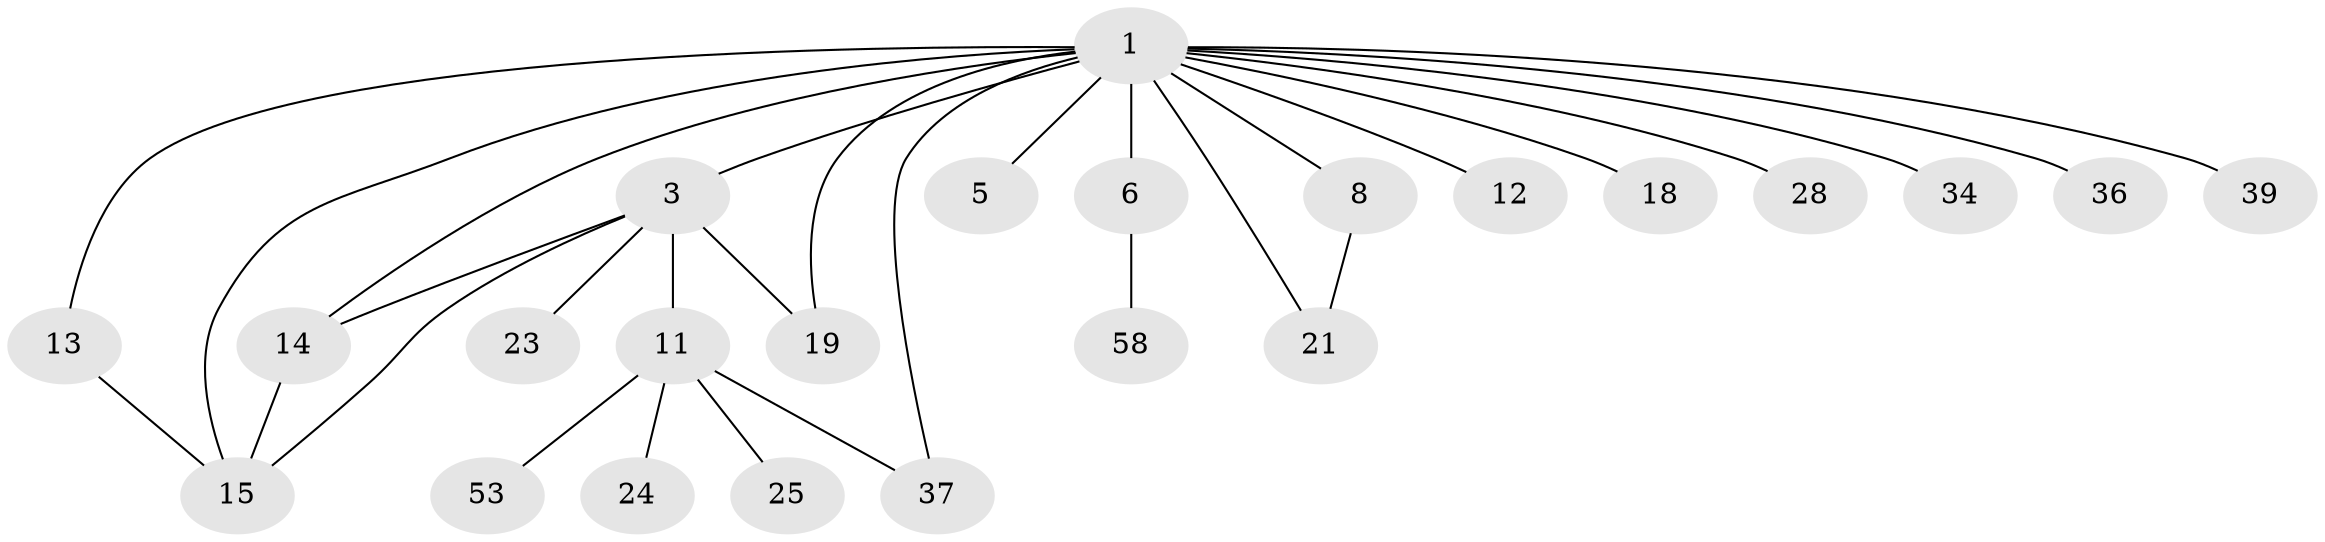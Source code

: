 // original degree distribution, {9: 0.012658227848101266, 18: 0.012658227848101266, 15: 0.012658227848101266, 20: 0.012658227848101266, 1: 0.4936708860759494, 2: 0.22784810126582278, 3: 0.1518987341772152, 4: 0.0379746835443038, 5: 0.0379746835443038}
// Generated by graph-tools (version 1.1) at 2025/18/03/04/25 18:18:27]
// undirected, 23 vertices, 29 edges
graph export_dot {
graph [start="1"]
  node [color=gray90,style=filled];
  1 [super="+4+9+2+57+7"];
  3 [super="+22+38+44+77+55"];
  5;
  6;
  8 [super="+17"];
  11;
  12 [super="+65"];
  13;
  14 [super="+40"];
  15 [super="+52"];
  18 [super="+78"];
  19 [super="+51"];
  21;
  23 [super="+73+32"];
  24;
  25 [super="+71"];
  28 [super="+50+76"];
  34;
  36;
  37;
  39;
  53;
  58;
  1 -- 3 [weight=6];
  1 -- 5;
  1 -- 15;
  1 -- 36;
  1 -- 37;
  1 -- 39;
  1 -- 14;
  1 -- 18 [weight=2];
  1 -- 19;
  1 -- 21;
  1 -- 28 [weight=2];
  1 -- 34;
  1 -- 8 [weight=3];
  1 -- 6;
  1 -- 12;
  1 -- 13;
  3 -- 11;
  3 -- 14;
  3 -- 19;
  3 -- 23;
  3 -- 15;
  6 -- 58;
  8 -- 21;
  11 -- 24;
  11 -- 25;
  11 -- 37;
  11 -- 53;
  13 -- 15;
  14 -- 15;
}

